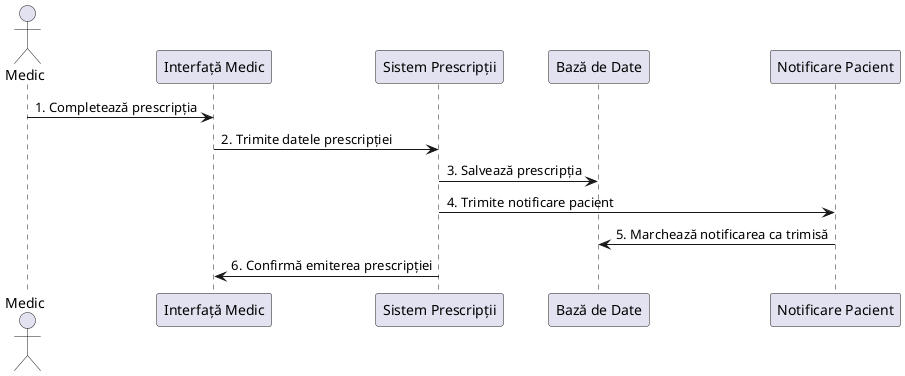 @startuml Communication Diagram - Emitere Prescripție

actor Medic
participant "Interfață Medic" as DoctorUI
participant "Sistem Prescripții" as PrescriptionSystem
participant "Bază de Date" as DB
participant "Notificare Pacient" as Notification

Medic -> DoctorUI : 1. Completează prescripția
DoctorUI -> PrescriptionSystem : 2. Trimite datele prescripției
PrescriptionSystem -> DB : 3. Salvează prescripția
PrescriptionSystem -> Notification : 4. Trimite notificare pacient
Notification -> DB : 5. Marchează notificarea ca trimisă
PrescriptionSystem -> DoctorUI : 6. Confirmă emiterea prescripției

@enduml
